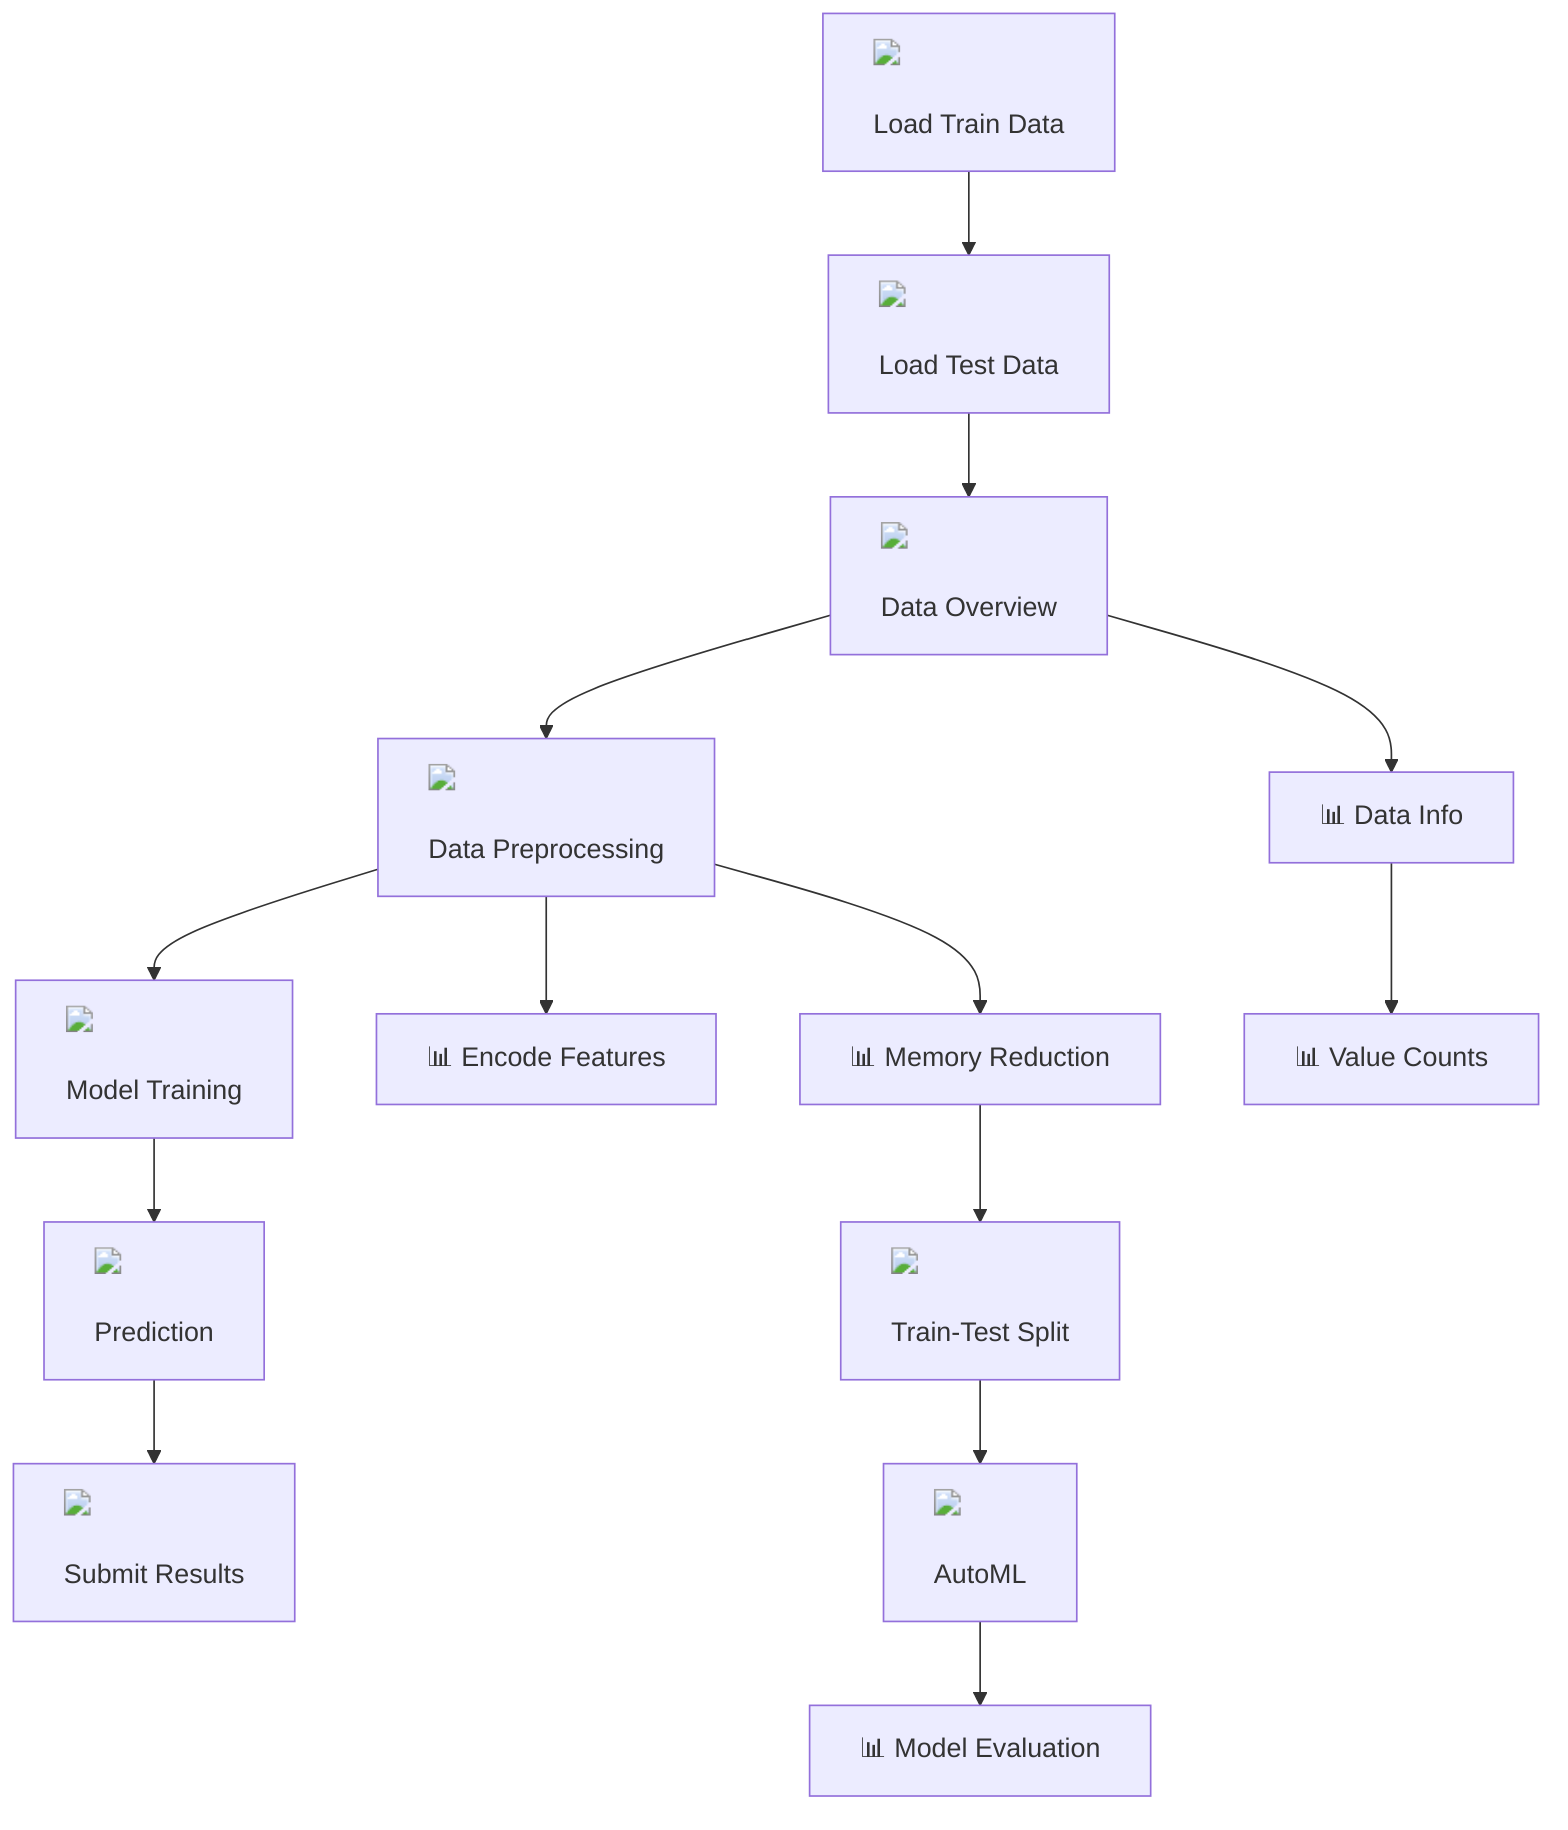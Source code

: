 flowchart TD
    A["<img src='icons/file.svg'/> <br/> Load Train Data"] --> B["<img src='icons/file.svg'/> <br/> Load Test Data"]
    B --> C["<img src='icons/table.svg'/> <br/> Data Overview"]
    C --> D["<img src='icons/column_split.svg'/> <br/> Data Preprocessing"]
    D --> E["<img src='icons/brain.svg'/> <br/> Model Training"]
    E --> F["<img src='icons/brain.svg'/> <br/> Prediction"]
    F --> G["<img src='icons/table.svg'/> <br/> Submit Results"]

    C --> H["📊 Data Info"]
    D --> I["📊 Encode Features"]
    D --> J["📊 Memory Reduction"]

    H --> K["📊 Value Counts"]
    
    J --> L["<img src='icons/brain.svg'/> <br/> Train-Test Split"]
    L --> M["<img src='icons/brain.svg'/> <br/> AutoML"]
    M --> N["📊 Model Evaluation"]